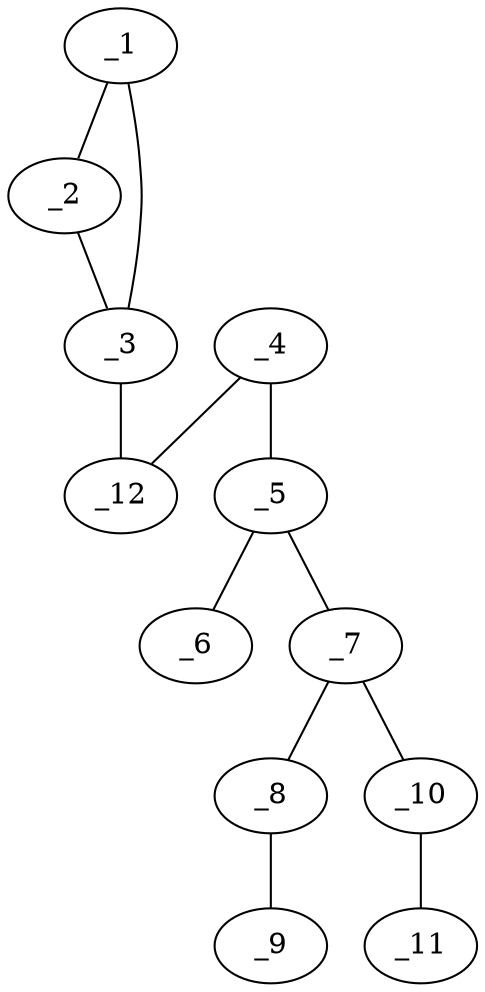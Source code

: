 graph molid659234 {
	_1	 [charge=0,
		chem=1,
		symbol="C  ",
		x=2,
		y="0.982"];
	_2	 [charge=0,
		chem=1,
		symbol="C  ",
		x=2,
		y="1.982"];
	_1 -- _2	 [valence=1];
	_3	 [charge=0,
		chem=4,
		symbol="N  ",
		x="2.866",
		y="1.482"];
	_1 -- _3	 [valence=1];
	_2 -- _3	 [valence=1];
	_12	 [charge=0,
		chem=1,
		symbol="C  ",
		x="3.866",
		y="1.4821"];
	_3 -- _12	 [valence=1];
	_4	 [charge=0,
		chem=1,
		symbol="C  ",
		x="4.366",
		y="0.616"];
	_5	 [charge=0,
		chem=1,
		symbol="C  ",
		x="5.366",
		y="0.616"];
	_4 -- _5	 [valence=1];
	_4 -- _12	 [valence=1];
	_6	 [charge=0,
		chem=2,
		symbol="O  ",
		x="5.866",
		y="1.4821"];
	_5 -- _6	 [valence=2];
	_7	 [charge=0,
		chem=4,
		symbol="N  ",
		x="5.866",
		y="-0.25"];
	_5 -- _7	 [valence=1];
	_8	 [charge=0,
		chem=1,
		symbol="C  ",
		x="6.866",
		y="-0.25"];
	_7 -- _8	 [valence=1];
	_10	 [charge=0,
		chem=1,
		symbol="C  ",
		x="5.366",
		y="-1.116"];
	_7 -- _10	 [valence=1];
	_9	 [charge=0,
		chem=1,
		symbol="C  ",
		x="7.366",
		y="-1.116"];
	_8 -- _9	 [valence=1];
	_11	 [charge=0,
		chem=1,
		symbol="C  ",
		x="5.866",
		y="-1.982"];
	_10 -- _11	 [valence=1];
}
